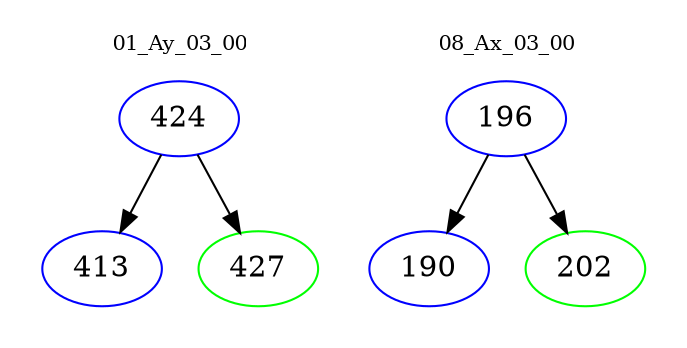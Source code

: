 digraph{
subgraph cluster_0 {
color = white
label = "01_Ay_03_00";
fontsize=10;
T0_424 [label="424", color="blue"]
T0_424 -> T0_413 [color="black"]
T0_413 [label="413", color="blue"]
T0_424 -> T0_427 [color="black"]
T0_427 [label="427", color="green"]
}
subgraph cluster_1 {
color = white
label = "08_Ax_03_00";
fontsize=10;
T1_196 [label="196", color="blue"]
T1_196 -> T1_190 [color="black"]
T1_190 [label="190", color="blue"]
T1_196 -> T1_202 [color="black"]
T1_202 [label="202", color="green"]
}
}
